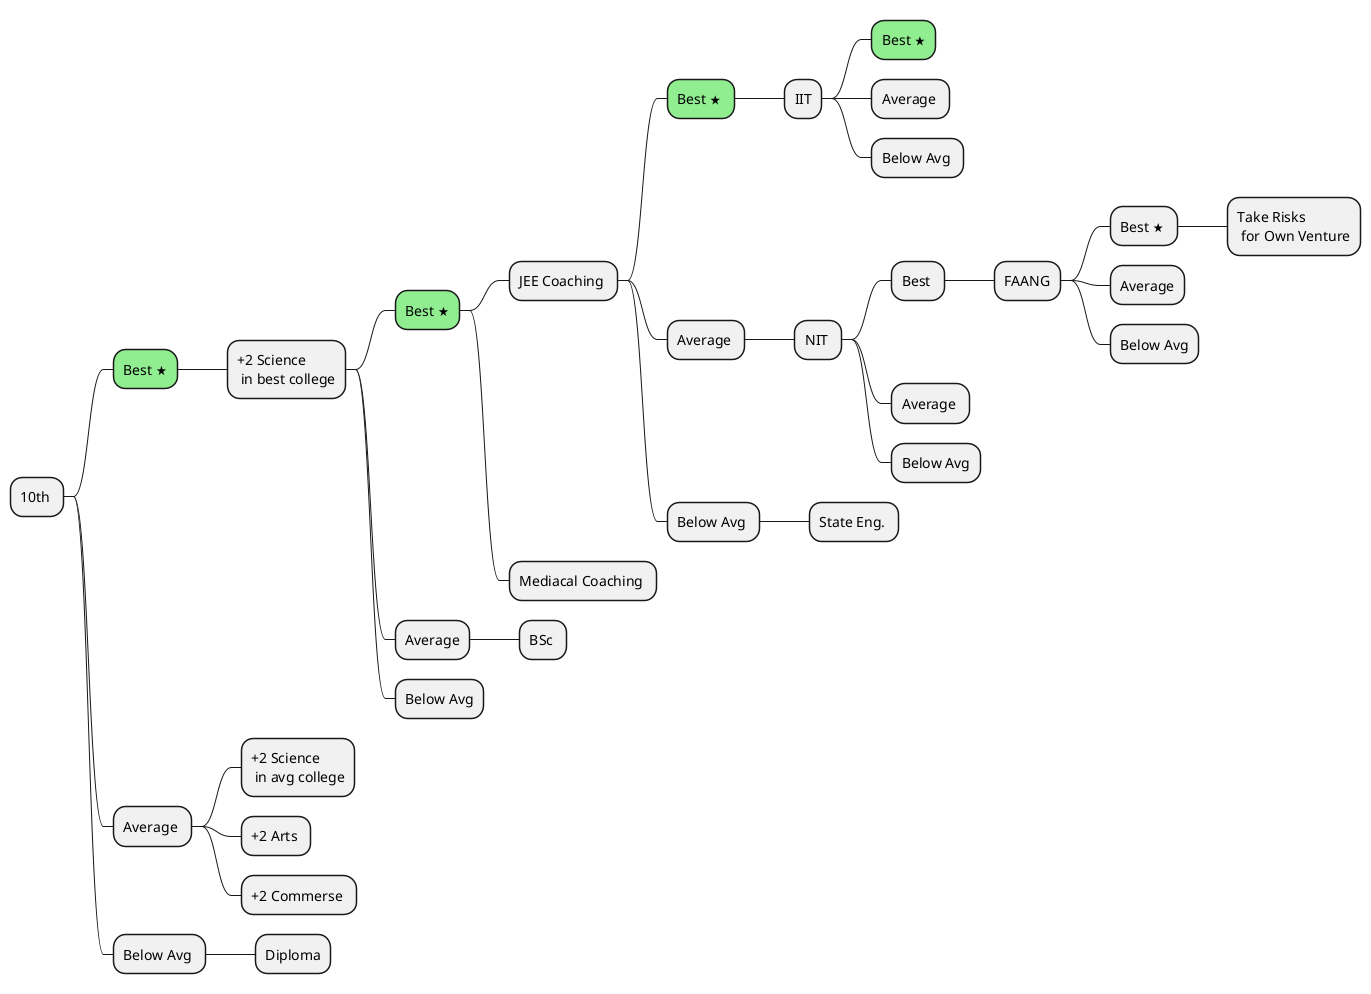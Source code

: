 @startmindmap
* 10th 
**[#LightGreen] Best <&star>
*** +2 Science \n in best college
****[#LightGreen] Best <&star>
***** JEE Coaching 
******[#LightGreen] Best <&star> 
******* IIT
********[#LightGreen] Best <&star>
******** Average 
******** Below Avg 
****** Average 
******* NIT 
******** Best 
********* FAANG
********** Best <&star> 
*********** Take Risks \n for Own Venture
********** Average
********** Below Avg
******** Average 
******** Below Avg
****** Below Avg 
******* State Eng. 
***** Mediacal Coaching 
**** Average
***** BSc 
**** Below Avg
** Average 
*** +2 Science \n in avg college
*** +2 Arts 
*** +2 Commerse 
** Below Avg 
*** Diploma

@endmindmap
